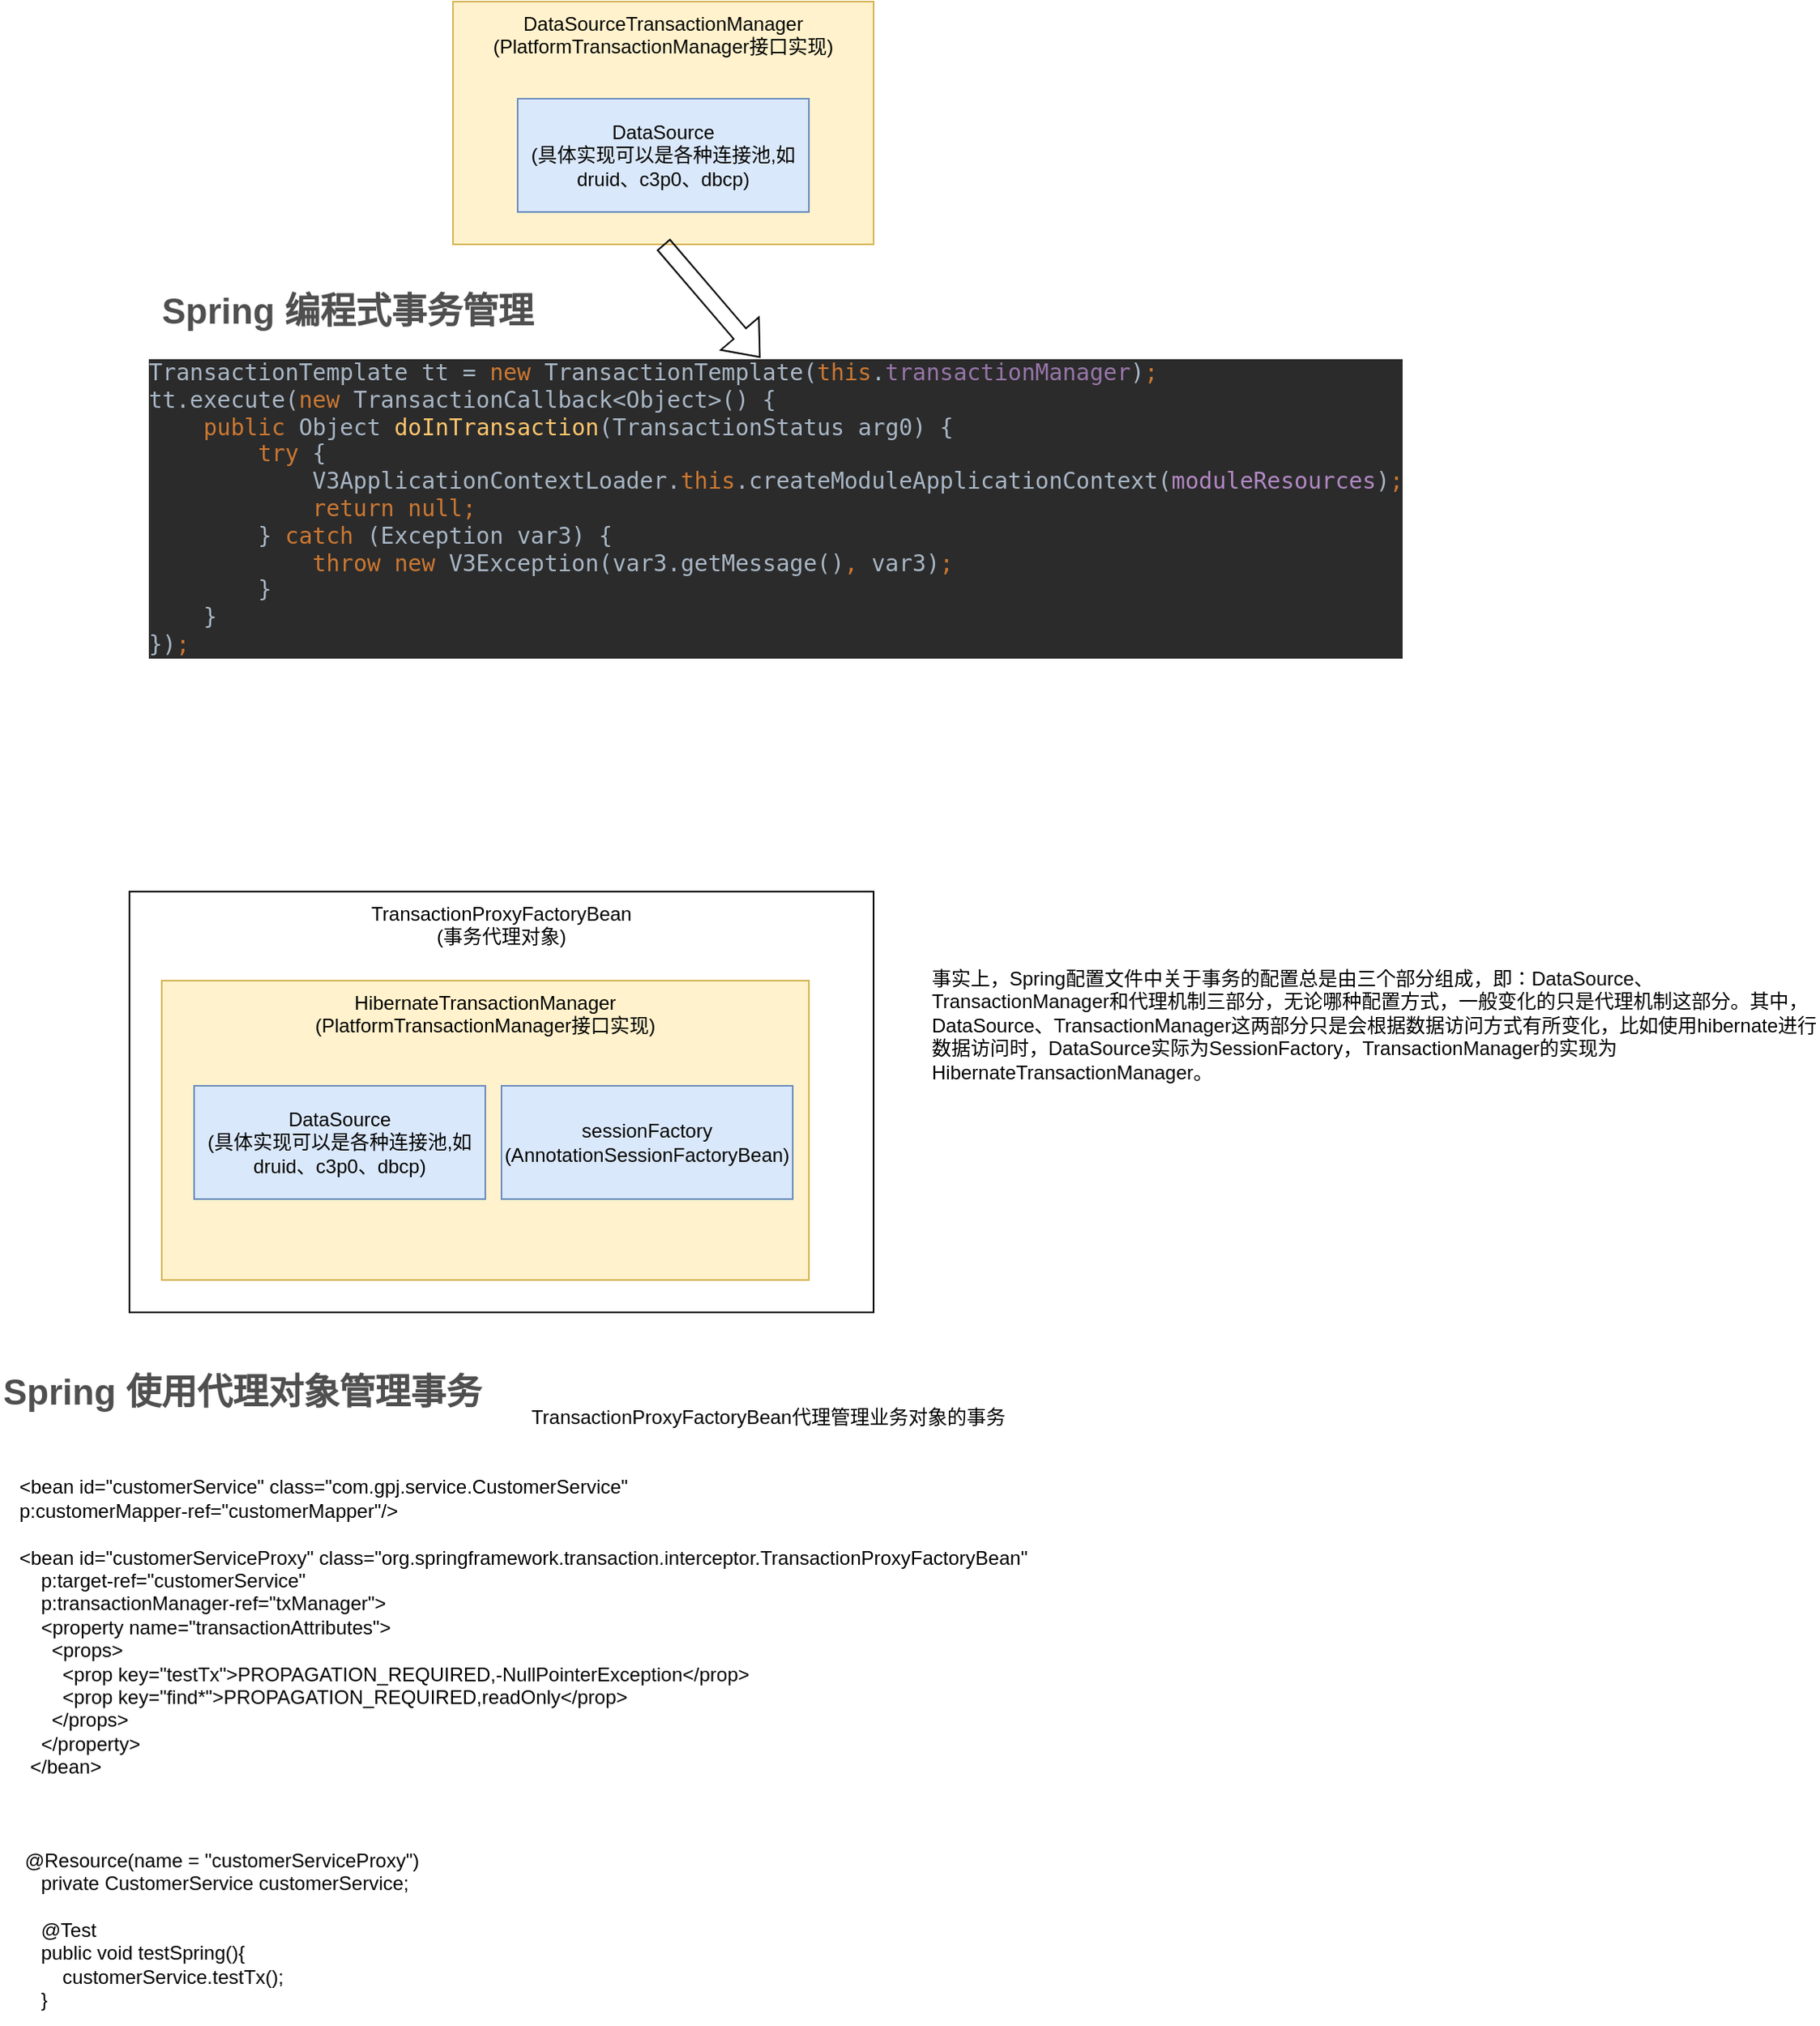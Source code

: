 <mxfile version="15.8.7" type="device"><diagram id="CWJvnqJACJYLAzZwX8m1" name="第 1 页"><mxGraphModel dx="1865" dy="649" grid="1" gridSize="10" guides="1" tooltips="1" connect="1" arrows="1" fold="1" page="1" pageScale="1" pageWidth="827" pageHeight="1169" math="0" shadow="0"><root><mxCell id="0"/><mxCell id="1" parent="0"/><mxCell id="j4KOhneCG6iDocmDjagx-2" value="DataSourceTransactionManager&lt;br&gt;(PlatformTransactionManager接口实现)" style="rounded=0;whiteSpace=wrap;html=1;verticalAlign=top;fillColor=#fff2cc;strokeColor=#d6b656;" vertex="1" parent="1"><mxGeometry x="120" y="320" width="260" height="150" as="geometry"/></mxCell><mxCell id="j4KOhneCG6iDocmDjagx-1" value="DataSource&lt;br&gt;(具体实现可以是各种连接池,如druid、c3p0、dbcp)" style="rounded=0;whiteSpace=wrap;html=1;fillColor=#dae8fc;strokeColor=#6c8ebf;" vertex="1" parent="1"><mxGeometry x="160" y="380" width="180" height="70" as="geometry"/></mxCell><mxCell id="j4KOhneCG6iDocmDjagx-3" value="&lt;pre style=&quot;background-color: #2b2b2b ; color: #a9b7c6 ; font-family: &amp;quot;jetbrains mono&amp;quot; , monospace ; font-size: 10.5pt&quot;&gt;TransactionTemplate tt = &lt;span style=&quot;color: #cc7832&quot;&gt;new &lt;/span&gt;TransactionTemplate(&lt;span style=&quot;color: #cc7832&quot;&gt;this&lt;/span&gt;.&lt;span style=&quot;color: #9876aa&quot;&gt;transactionManager&lt;/span&gt;)&lt;span style=&quot;color: #cc7832&quot;&gt;;&lt;br&gt;&lt;/span&gt;tt.execute(&lt;span style=&quot;color: #cc7832&quot;&gt;new &lt;/span&gt;TransactionCallback&amp;lt;Object&amp;gt;() {&lt;br&gt;    &lt;span style=&quot;color: #cc7832&quot;&gt;public &lt;/span&gt;Object &lt;span style=&quot;color: #ffc66d&quot;&gt;doInTransaction&lt;/span&gt;(TransactionStatus arg0) {&lt;br&gt;        &lt;span style=&quot;color: #cc7832&quot;&gt;try &lt;/span&gt;{&lt;br&gt;            V3ApplicationContextLoader.&lt;span style=&quot;color: #cc7832&quot;&gt;this&lt;/span&gt;.createModuleApplicationContext(&lt;span style=&quot;color: #b389c5&quot;&gt;moduleResources&lt;/span&gt;)&lt;span style=&quot;color: #cc7832&quot;&gt;;&lt;br&gt;&lt;/span&gt;&lt;span style=&quot;color: #cc7832&quot;&gt;            return null;&lt;br&gt;&lt;/span&gt;&lt;span style=&quot;color: #cc7832&quot;&gt;        &lt;/span&gt;} &lt;span style=&quot;color: #cc7832&quot;&gt;catch &lt;/span&gt;(Exception var3) {&lt;br&gt;            &lt;span style=&quot;color: #cc7832&quot;&gt;throw new &lt;/span&gt;V3Exception(var3.getMessage()&lt;span style=&quot;color: #cc7832&quot;&gt;, &lt;/span&gt;var3)&lt;span style=&quot;color: #cc7832&quot;&gt;;&lt;br&gt;&lt;/span&gt;&lt;span style=&quot;color: #cc7832&quot;&gt;        &lt;/span&gt;}&lt;br&gt;    }&lt;br&gt;})&lt;span style=&quot;color: #cc7832&quot;&gt;;&lt;/span&gt;&lt;/pre&gt;" style="text;whiteSpace=wrap;html=1;fontColor=#000000;" vertex="1" parent="1"><mxGeometry x="-70" y="520" width="550" height="190" as="geometry"/></mxCell><mxCell id="j4KOhneCG6iDocmDjagx-5" value="" style="shape=flexArrow;endArrow=classic;html=1;rounded=0;fontColor=#000000;" edge="1" parent="1"><mxGeometry width="50" height="50" relative="1" as="geometry"><mxPoint x="250" y="470" as="sourcePoint"/><mxPoint x="310" y="540" as="targetPoint"/></mxGeometry></mxCell><mxCell id="j4KOhneCG6iDocmDjagx-6" value="&lt;h2 id=&quot;三-spring-编程式事务管理&quot; style=&quot;box-sizing: border-box ; outline: 0px ; margin: 8px 0px 16px ; padding: 0px ; font-family: &amp;#34;pingfang sc&amp;#34; , &amp;#34;microsoft yahei&amp;#34; , &amp;#34;simhei&amp;#34; , &amp;#34;arial&amp;#34; , &amp;#34;simsun&amp;#34; ; font-size: 22px ; color: rgb(79 , 79 , 79) ; line-height: 30px ; overflow-wrap: break-word ; background-color: rgb(255 , 255 , 255)&quot;&gt;Spring 编程式事务管理&lt;/h2&gt;" style="text;html=1;strokeColor=none;fillColor=none;align=center;verticalAlign=middle;whiteSpace=wrap;rounded=0;fontColor=#000000;" vertex="1" parent="1"><mxGeometry x="-70" y="500" width="250" height="30" as="geometry"/></mxCell><mxCell id="j4KOhneCG6iDocmDjagx-9" value="TransactionProxyFactoryBean&lt;br&gt;(事务代理对象)" style="rounded=0;whiteSpace=wrap;html=1;fontColor=#000000;verticalAlign=top;" vertex="1" parent="1"><mxGeometry x="-80" y="870" width="460" height="260" as="geometry"/></mxCell><mxCell id="j4KOhneCG6iDocmDjagx-11" value="HibernateTransactionManager&lt;br&gt;(PlatformTransactionManager接口实现)" style="rounded=0;whiteSpace=wrap;html=1;verticalAlign=top;fillColor=#fff2cc;strokeColor=#d6b656;" vertex="1" parent="1"><mxGeometry x="-60" y="925" width="400" height="185" as="geometry"/></mxCell><mxCell id="j4KOhneCG6iDocmDjagx-12" value="DataSource&lt;br&gt;(具体实现可以是各种连接池,如druid、c3p0、dbcp)" style="rounded=0;whiteSpace=wrap;html=1;fillColor=#dae8fc;strokeColor=#6c8ebf;" vertex="1" parent="1"><mxGeometry x="-40" y="990" width="180" height="70" as="geometry"/></mxCell><mxCell id="j4KOhneCG6iDocmDjagx-13" value="sessionFactory&lt;br&gt;(AnnotationSessionFactoryBean)" style="rounded=0;whiteSpace=wrap;html=1;fillColor=#dae8fc;strokeColor=#6c8ebf;" vertex="1" parent="1"><mxGeometry x="150" y="990" width="180" height="70" as="geometry"/></mxCell><mxCell id="j4KOhneCG6iDocmDjagx-14" value="&lt;div&gt;&lt;br&gt;&lt;/div&gt;&lt;div&gt;&amp;lt;bean id=&quot;customerService&quot; class=&quot;com.gpj.service.CustomerService&quot;&lt;/div&gt;&lt;div&gt;p:customerMapper-ref=&quot;customerMapper&quot;/&amp;gt;&lt;/div&gt;&lt;div&gt;&amp;nbsp;&lt;/div&gt;&lt;div&gt;&amp;lt;bean id=&quot;customerServiceProxy&quot; class=&quot;org.springframework.transaction.interceptor.TransactionProxyFactoryBean&quot;&lt;/div&gt;&lt;div&gt;&amp;nbsp; &amp;nbsp; p:target-ref=&quot;customerService&quot;&lt;/div&gt;&lt;div&gt;&amp;nbsp; &amp;nbsp; p:transactionManager-ref=&quot;txManager&quot;&amp;gt;&lt;/div&gt;&lt;div&gt;&amp;nbsp; &amp;nbsp; &amp;lt;property name=&quot;transactionAttributes&quot;&amp;gt;&lt;/div&gt;&lt;div&gt;&amp;nbsp; &amp;nbsp; &amp;nbsp; &amp;lt;props&amp;gt;&lt;/div&gt;&lt;div&gt;&amp;nbsp; &amp;nbsp; &amp;nbsp; &amp;nbsp; &amp;lt;prop key=&quot;testTx&quot;&amp;gt;PROPAGATION_REQUIRED,-NullPointerException&amp;lt;/prop&amp;gt;&lt;/div&gt;&lt;div&gt;&amp;nbsp; &amp;nbsp; &amp;nbsp; &amp;nbsp; &amp;lt;prop key=&quot;find*&quot;&amp;gt;PROPAGATION_REQUIRED,readOnly&amp;lt;/prop&amp;gt;&lt;/div&gt;&lt;div&gt;&amp;nbsp; &amp;nbsp; &amp;nbsp; &amp;lt;/props&amp;gt;&lt;/div&gt;&lt;div&gt;&amp;nbsp; &amp;nbsp; &amp;lt;/property&amp;gt;&lt;/div&gt;&lt;div&gt;&amp;nbsp; &amp;lt;/bean&amp;gt;&lt;/div&gt;&lt;br&gt;&amp;nbsp; &lt;br&gt;&amp;nbsp;&lt;br&gt;&amp;nbsp;@Resource(name = &quot;customerServiceProxy&quot;)&lt;br&gt;&amp;nbsp; &amp;nbsp; private CustomerService customerService;&lt;br&gt;&amp;nbsp;&lt;br&gt;&amp;nbsp; &amp;nbsp; @Test&lt;br&gt;&amp;nbsp; &amp;nbsp; public void testSpring(){&lt;br&gt;&amp;nbsp; &amp;nbsp; &amp;nbsp; &amp;nbsp; customerService.testTx();&lt;br&gt;&amp;nbsp; &amp;nbsp; }" style="text;whiteSpace=wrap;html=1;fontColor=#000000;" vertex="1" parent="1"><mxGeometry x="-150" y="1210" width="670" height="360" as="geometry"/></mxCell><mxCell id="j4KOhneCG6iDocmDjagx-15" value="&lt;h2 id=&quot;三-spring-编程式事务管理&quot; style=&quot;font-style: normal ; letter-spacing: normal ; text-align: center ; text-indent: 0px ; text-transform: none ; word-spacing: 0px ; box-sizing: border-box ; outline: 0px ; margin: 8px 0px 16px ; padding: 0px ; font-family: &amp;#34;pingfang sc&amp;#34; , &amp;#34;microsoft yahei&amp;#34; , &amp;#34;simhei&amp;#34; , &amp;#34;arial&amp;#34; , &amp;#34;simsun&amp;#34; ; font-size: 22px ; color: rgb(79 , 79 , 79) ; line-height: 30px ; overflow-wrap: break-word ; background-color: rgb(255 , 255 , 255)&quot;&gt;Spring 使用代理对象管理事务&lt;/h2&gt;" style="text;whiteSpace=wrap;html=1;fontColor=#000000;" vertex="1" parent="1"><mxGeometry x="-160" y="1150" width="320" height="70" as="geometry"/></mxCell><mxCell id="j4KOhneCG6iDocmDjagx-16" value="TransactionProxyFactoryBean代理管理业务对象的事务" style="text;html=1;strokeColor=none;fillColor=none;align=center;verticalAlign=middle;whiteSpace=wrap;rounded=0;fontColor=#000000;" vertex="1" parent="1"><mxGeometry x="160" y="1180" width="310" height="30" as="geometry"/></mxCell><mxCell id="j4KOhneCG6iDocmDjagx-17" value="事实上，Spring配置文件中关于事务的配置总是由三个部分组成，即：DataSource、TransactionManager和代理机制三部分，无论哪种配置方式，一般变化的只是代理机制这部分。其中，DataSource、TransactionManager这两部分只是会根据数据访问方式有所变化，比如使用hibernate进行数据访问时，DataSource实际为SessionFactory，TransactionManager的实现为 HibernateTransactionManager。" style="text;whiteSpace=wrap;html=1;fontColor=#000000;" vertex="1" parent="1"><mxGeometry x="414" y="910" width="550" height="80" as="geometry"/></mxCell></root></mxGraphModel></diagram></mxfile>